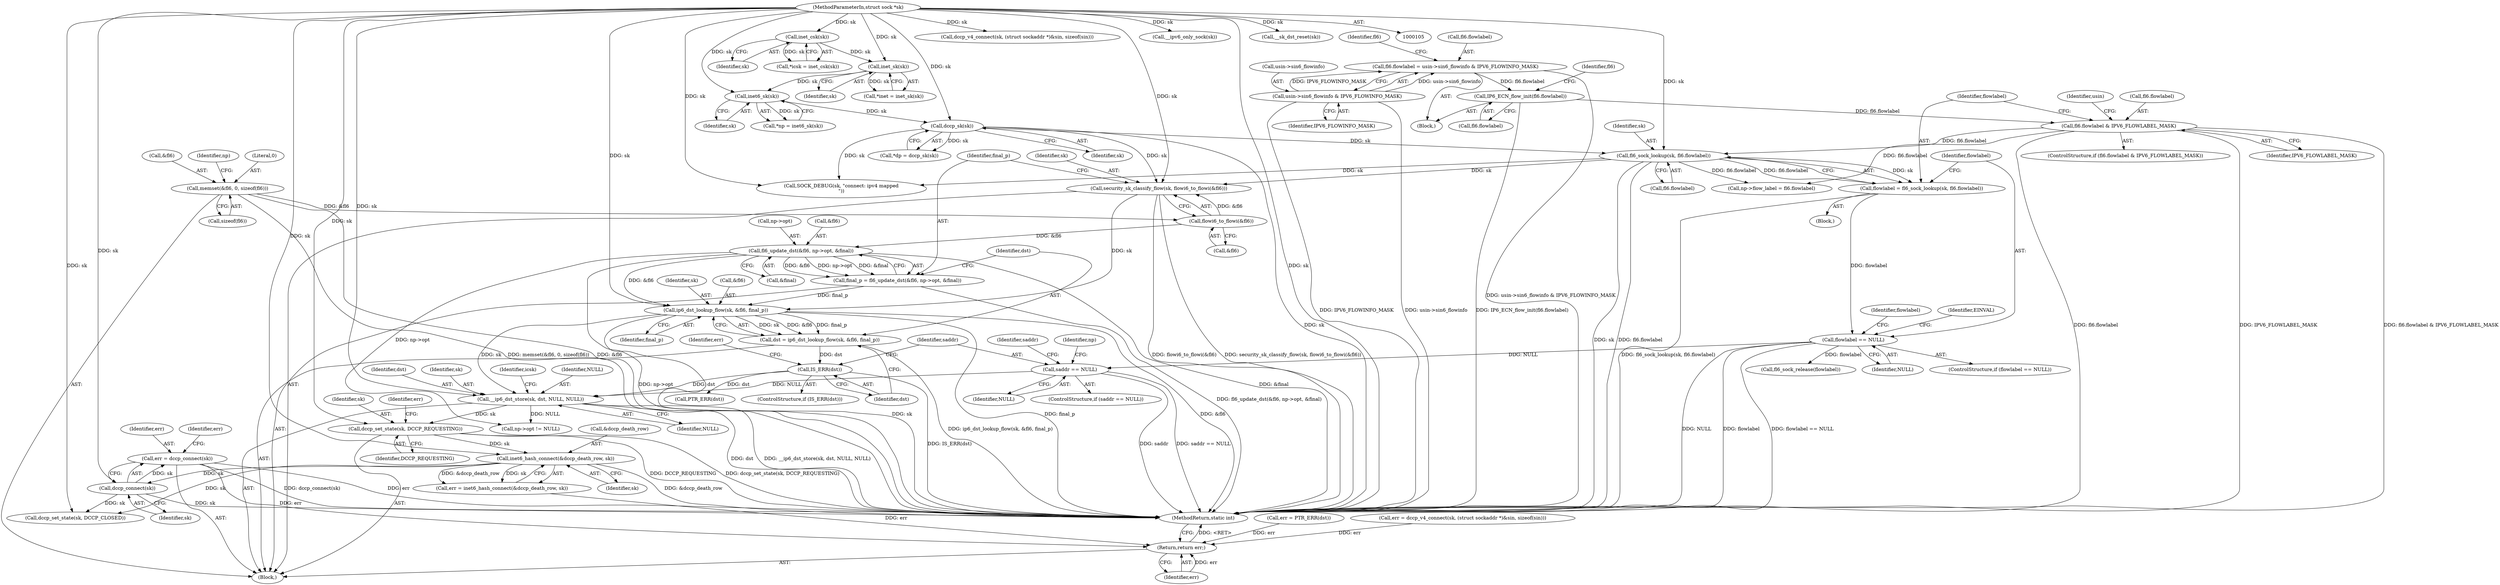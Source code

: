 digraph "1_linux_45f6fad84cc305103b28d73482b344d7f5b76f39@API" {
"1000586" [label="(Call,err = dccp_connect(sk))"];
"1000588" [label="(Call,dccp_connect(sk))"];
"1000558" [label="(Call,inet6_hash_connect(&dccp_death_row, sk))"];
"1000553" [label="(Call,dccp_set_state(sk, DCCP_REQUESTING))"];
"1000515" [label="(Call,__ip6_dst_store(sk, dst, NULL, NULL))"];
"1000473" [label="(Call,ip6_dst_lookup_flow(sk, &fl6, final_p))"];
"1000456" [label="(Call,security_sk_classify_flow(sk, flowi6_to_flowi(&fl6)))"];
"1000134" [label="(Call,dccp_sk(sk))"];
"1000129" [label="(Call,inet6_sk(sk))"];
"1000124" [label="(Call,inet_sk(sk))"];
"1000119" [label="(Call,inet_csk(sk))"];
"1000106" [label="(MethodParameterIn,struct sock *sk)"];
"1000201" [label="(Call,fl6_sock_lookup(sk, fl6.flowlabel))"];
"1000192" [label="(Call,fl6.flowlabel & IPV6_FLOWLABEL_MASK)"];
"1000187" [label="(Call,IP6_ECN_flow_init(fl6.flowlabel))"];
"1000178" [label="(Call,fl6.flowlabel = usin->sin6_flowinfo & IPV6_FLOWINFO_MASK)"];
"1000182" [label="(Call,usin->sin6_flowinfo & IPV6_FLOWINFO_MASK)"];
"1000458" [label="(Call,flowi6_to_flowi(&fl6))"];
"1000167" [label="(Call,memset(&fl6, 0, sizeof(fl6)))"];
"1000463" [label="(Call,fl6_update_dst(&fl6, np->opt, &final))"];
"1000461" [label="(Call,final_p = fl6_update_dst(&fl6, np->opt, &final))"];
"1000479" [label="(Call,IS_ERR(dst))"];
"1000471" [label="(Call,dst = ip6_dst_lookup_flow(sk, &fl6, final_p))"];
"1000488" [label="(Call,saddr == NULL)"];
"1000207" [label="(Call,flowlabel == NULL)"];
"1000199" [label="(Call,flowlabel = fl6_sock_lookup(sk, fl6.flowlabel))"];
"1000612" [label="(Return,return err;)"];
"1000561" [label="(Identifier,sk)"];
"1000189" [label="(Identifier,fl6)"];
"1000519" [label="(Identifier,NULL)"];
"1000482" [label="(Call,err = PTR_ERR(dst))"];
"1000109" [label="(Block,)"];
"1000117" [label="(Call,*icsk = inet_csk(sk))"];
"1000515" [label="(Call,__ip6_dst_store(sk, dst, NULL, NULL))"];
"1000477" [label="(Identifier,final_p)"];
"1000199" [label="(Call,flowlabel = fl6_sock_lookup(sk, fl6.flowlabel))"];
"1000464" [label="(Call,&fl6)"];
"1000469" [label="(Call,&final)"];
"1000197" [label="(Block,)"];
"1000120" [label="(Identifier,sk)"];
"1000475" [label="(Call,&fl6)"];
"1000127" [label="(Call,*np = inet6_sk(sk))"];
"1000526" [label="(Call,np->opt != NULL)"];
"1000506" [label="(Identifier,np)"];
"1000207" [label="(Call,flowlabel == NULL)"];
"1000362" [label="(Call,dccp_v4_connect(sk, (struct sockaddr *)&sin, sizeof(sin)))"];
"1000191" [label="(ControlStructure,if (fl6.flowlabel & IPV6_FLOWLABEL_MASK))"];
"1000555" [label="(Identifier,DCCP_REQUESTING)"];
"1000487" [label="(ControlStructure,if (saddr == NULL))"];
"1000187" [label="(Call,IP6_ECN_flow_init(fl6.flowlabel))"];
"1000175" [label="(Identifier,np)"];
"1000586" [label="(Call,err = dccp_connect(sk))"];
"1000360" [label="(Call,err = dccp_v4_connect(sk, (struct sockaddr *)&sin, sizeof(sin)))"];
"1000134" [label="(Call,dccp_sk(sk))"];
"1000122" [label="(Call,*inet = inet_sk(sk))"];
"1000517" [label="(Identifier,dst)"];
"1000188" [label="(Call,fl6.flowlabel)"];
"1000614" [label="(MethodReturn,static int)"];
"1000206" [label="(ControlStructure,if (flowlabel == NULL))"];
"1000591" [label="(Identifier,err)"];
"1000479" [label="(Call,IS_ERR(dst))"];
"1000466" [label="(Call,np->opt)"];
"1000125" [label="(Identifier,sk)"];
"1000182" [label="(Call,usin->sin6_flowinfo & IPV6_FLOWINFO_MASK)"];
"1000461" [label="(Call,final_p = fl6_update_dst(&fl6, np->opt, &final))"];
"1000179" [label="(Call,fl6.flowlabel)"];
"1000587" [label="(Identifier,err)"];
"1000478" [label="(ControlStructure,if (IS_ERR(dst)))"];
"1000212" [label="(Identifier,EINVAL)"];
"1000178" [label="(Call,fl6.flowlabel = usin->sin6_flowinfo & IPV6_FLOWINFO_MASK)"];
"1000319" [label="(Call,__ipv6_only_sock(sk))"];
"1000483" [label="(Identifier,err)"];
"1000459" [label="(Call,&fl6)"];
"1000200" [label="(Identifier,flowlabel)"];
"1000493" [label="(Identifier,saddr)"];
"1000201" [label="(Call,fl6_sock_lookup(sk, fl6.flowlabel))"];
"1000209" [label="(Identifier,NULL)"];
"1000613" [label="(Identifier,err)"];
"1000589" [label="(Identifier,sk)"];
"1000474" [label="(Identifier,sk)"];
"1000132" [label="(Call,*dp = dccp_sk(sk))"];
"1000488" [label="(Call,saddr == NULL)"];
"1000559" [label="(Call,&dccp_death_row)"];
"1000130" [label="(Identifier,sk)"];
"1000463" [label="(Call,fl6_update_dst(&fl6, np->opt, &final))"];
"1000106" [label="(MethodParameterIn,struct sock *sk)"];
"1000315" [label="(Call,SOCK_DEBUG(sk, \"connect: ipv4 mapped\n\"))"];
"1000599" [label="(Call,__sk_dst_reset(sk))"];
"1000588" [label="(Call,dccp_connect(sk))"];
"1000193" [label="(Call,fl6.flowlabel)"];
"1000129" [label="(Call,inet6_sk(sk))"];
"1000516" [label="(Identifier,sk)"];
"1000186" [label="(Identifier,IPV6_FLOWINFO_MASK)"];
"1000208" [label="(Identifier,flowlabel)"];
"1000457" [label="(Identifier,sk)"];
"1000489" [label="(Identifier,saddr)"];
"1000192" [label="(Call,fl6.flowlabel & IPV6_FLOWLABEL_MASK)"];
"1000183" [label="(Call,usin->sin6_flowinfo)"];
"1000214" [label="(Identifier,flowlabel)"];
"1000203" [label="(Call,fl6.flowlabel)"];
"1000177" [label="(Block,)"];
"1000296" [label="(Call,np->flow_label = fl6.flowlabel)"];
"1000462" [label="(Identifier,final_p)"];
"1000202" [label="(Identifier,sk)"];
"1000171" [label="(Call,sizeof(fl6))"];
"1000556" [label="(Call,err = inet6_hash_connect(&dccp_death_row, sk))"];
"1000456" [label="(Call,security_sk_classify_flow(sk, flowi6_to_flowi(&fl6)))"];
"1000471" [label="(Call,dst = ip6_dst_lookup_flow(sk, &fl6, final_p))"];
"1000558" [label="(Call,inet6_hash_connect(&dccp_death_row, sk))"];
"1000219" [label="(Identifier,usin)"];
"1000170" [label="(Literal,0)"];
"1000557" [label="(Identifier,err)"];
"1000167" [label="(Call,memset(&fl6, 0, sizeof(fl6)))"];
"1000554" [label="(Identifier,sk)"];
"1000194" [label="(Identifier,fl6)"];
"1000196" [label="(Identifier,IPV6_FLOWLABEL_MASK)"];
"1000119" [label="(Call,inet_csk(sk))"];
"1000124" [label="(Call,inet_sk(sk))"];
"1000213" [label="(Call,fl6_sock_release(flowlabel))"];
"1000135" [label="(Identifier,sk)"];
"1000480" [label="(Identifier,dst)"];
"1000553" [label="(Call,dccp_set_state(sk, DCCP_REQUESTING))"];
"1000522" [label="(Identifier,icsk)"];
"1000168" [label="(Call,&fl6)"];
"1000596" [label="(Call,dccp_set_state(sk, DCCP_CLOSED))"];
"1000472" [label="(Identifier,dst)"];
"1000458" [label="(Call,flowi6_to_flowi(&fl6))"];
"1000612" [label="(Return,return err;)"];
"1000518" [label="(Identifier,NULL)"];
"1000484" [label="(Call,PTR_ERR(dst))"];
"1000473" [label="(Call,ip6_dst_lookup_flow(sk, &fl6, final_p))"];
"1000490" [label="(Identifier,NULL)"];
"1000586" -> "1000109"  [label="AST: "];
"1000586" -> "1000588"  [label="CFG: "];
"1000587" -> "1000586"  [label="AST: "];
"1000588" -> "1000586"  [label="AST: "];
"1000591" -> "1000586"  [label="CFG: "];
"1000586" -> "1000614"  [label="DDG: dccp_connect(sk)"];
"1000586" -> "1000614"  [label="DDG: err"];
"1000588" -> "1000586"  [label="DDG: sk"];
"1000586" -> "1000612"  [label="DDG: err"];
"1000588" -> "1000589"  [label="CFG: "];
"1000589" -> "1000588"  [label="AST: "];
"1000588" -> "1000614"  [label="DDG: sk"];
"1000558" -> "1000588"  [label="DDG: sk"];
"1000106" -> "1000588"  [label="DDG: sk"];
"1000588" -> "1000596"  [label="DDG: sk"];
"1000558" -> "1000556"  [label="AST: "];
"1000558" -> "1000561"  [label="CFG: "];
"1000559" -> "1000558"  [label="AST: "];
"1000561" -> "1000558"  [label="AST: "];
"1000556" -> "1000558"  [label="CFG: "];
"1000558" -> "1000614"  [label="DDG: &dccp_death_row"];
"1000558" -> "1000556"  [label="DDG: &dccp_death_row"];
"1000558" -> "1000556"  [label="DDG: sk"];
"1000553" -> "1000558"  [label="DDG: sk"];
"1000106" -> "1000558"  [label="DDG: sk"];
"1000558" -> "1000596"  [label="DDG: sk"];
"1000553" -> "1000109"  [label="AST: "];
"1000553" -> "1000555"  [label="CFG: "];
"1000554" -> "1000553"  [label="AST: "];
"1000555" -> "1000553"  [label="AST: "];
"1000557" -> "1000553"  [label="CFG: "];
"1000553" -> "1000614"  [label="DDG: dccp_set_state(sk, DCCP_REQUESTING)"];
"1000553" -> "1000614"  [label="DDG: DCCP_REQUESTING"];
"1000515" -> "1000553"  [label="DDG: sk"];
"1000106" -> "1000553"  [label="DDG: sk"];
"1000515" -> "1000109"  [label="AST: "];
"1000515" -> "1000519"  [label="CFG: "];
"1000516" -> "1000515"  [label="AST: "];
"1000517" -> "1000515"  [label="AST: "];
"1000518" -> "1000515"  [label="AST: "];
"1000519" -> "1000515"  [label="AST: "];
"1000522" -> "1000515"  [label="CFG: "];
"1000515" -> "1000614"  [label="DDG: __ip6_dst_store(sk, dst, NULL, NULL)"];
"1000515" -> "1000614"  [label="DDG: dst"];
"1000473" -> "1000515"  [label="DDG: sk"];
"1000106" -> "1000515"  [label="DDG: sk"];
"1000479" -> "1000515"  [label="DDG: dst"];
"1000488" -> "1000515"  [label="DDG: NULL"];
"1000515" -> "1000526"  [label="DDG: NULL"];
"1000473" -> "1000471"  [label="AST: "];
"1000473" -> "1000477"  [label="CFG: "];
"1000474" -> "1000473"  [label="AST: "];
"1000475" -> "1000473"  [label="AST: "];
"1000477" -> "1000473"  [label="AST: "];
"1000471" -> "1000473"  [label="CFG: "];
"1000473" -> "1000614"  [label="DDG: sk"];
"1000473" -> "1000614"  [label="DDG: final_p"];
"1000473" -> "1000614"  [label="DDG: &fl6"];
"1000473" -> "1000471"  [label="DDG: sk"];
"1000473" -> "1000471"  [label="DDG: &fl6"];
"1000473" -> "1000471"  [label="DDG: final_p"];
"1000456" -> "1000473"  [label="DDG: sk"];
"1000106" -> "1000473"  [label="DDG: sk"];
"1000463" -> "1000473"  [label="DDG: &fl6"];
"1000461" -> "1000473"  [label="DDG: final_p"];
"1000456" -> "1000109"  [label="AST: "];
"1000456" -> "1000458"  [label="CFG: "];
"1000457" -> "1000456"  [label="AST: "];
"1000458" -> "1000456"  [label="AST: "];
"1000462" -> "1000456"  [label="CFG: "];
"1000456" -> "1000614"  [label="DDG: flowi6_to_flowi(&fl6)"];
"1000456" -> "1000614"  [label="DDG: security_sk_classify_flow(sk, flowi6_to_flowi(&fl6))"];
"1000134" -> "1000456"  [label="DDG: sk"];
"1000201" -> "1000456"  [label="DDG: sk"];
"1000106" -> "1000456"  [label="DDG: sk"];
"1000458" -> "1000456"  [label="DDG: &fl6"];
"1000134" -> "1000132"  [label="AST: "];
"1000134" -> "1000135"  [label="CFG: "];
"1000135" -> "1000134"  [label="AST: "];
"1000132" -> "1000134"  [label="CFG: "];
"1000134" -> "1000614"  [label="DDG: sk"];
"1000134" -> "1000132"  [label="DDG: sk"];
"1000129" -> "1000134"  [label="DDG: sk"];
"1000106" -> "1000134"  [label="DDG: sk"];
"1000134" -> "1000201"  [label="DDG: sk"];
"1000134" -> "1000315"  [label="DDG: sk"];
"1000129" -> "1000127"  [label="AST: "];
"1000129" -> "1000130"  [label="CFG: "];
"1000130" -> "1000129"  [label="AST: "];
"1000127" -> "1000129"  [label="CFG: "];
"1000129" -> "1000127"  [label="DDG: sk"];
"1000124" -> "1000129"  [label="DDG: sk"];
"1000106" -> "1000129"  [label="DDG: sk"];
"1000124" -> "1000122"  [label="AST: "];
"1000124" -> "1000125"  [label="CFG: "];
"1000125" -> "1000124"  [label="AST: "];
"1000122" -> "1000124"  [label="CFG: "];
"1000124" -> "1000122"  [label="DDG: sk"];
"1000119" -> "1000124"  [label="DDG: sk"];
"1000106" -> "1000124"  [label="DDG: sk"];
"1000119" -> "1000117"  [label="AST: "];
"1000119" -> "1000120"  [label="CFG: "];
"1000120" -> "1000119"  [label="AST: "];
"1000117" -> "1000119"  [label="CFG: "];
"1000119" -> "1000117"  [label="DDG: sk"];
"1000106" -> "1000119"  [label="DDG: sk"];
"1000106" -> "1000105"  [label="AST: "];
"1000106" -> "1000614"  [label="DDG: sk"];
"1000106" -> "1000201"  [label="DDG: sk"];
"1000106" -> "1000315"  [label="DDG: sk"];
"1000106" -> "1000319"  [label="DDG: sk"];
"1000106" -> "1000362"  [label="DDG: sk"];
"1000106" -> "1000596"  [label="DDG: sk"];
"1000106" -> "1000599"  [label="DDG: sk"];
"1000201" -> "1000199"  [label="AST: "];
"1000201" -> "1000203"  [label="CFG: "];
"1000202" -> "1000201"  [label="AST: "];
"1000203" -> "1000201"  [label="AST: "];
"1000199" -> "1000201"  [label="CFG: "];
"1000201" -> "1000614"  [label="DDG: fl6.flowlabel"];
"1000201" -> "1000614"  [label="DDG: sk"];
"1000201" -> "1000199"  [label="DDG: sk"];
"1000201" -> "1000199"  [label="DDG: fl6.flowlabel"];
"1000192" -> "1000201"  [label="DDG: fl6.flowlabel"];
"1000201" -> "1000296"  [label="DDG: fl6.flowlabel"];
"1000201" -> "1000315"  [label="DDG: sk"];
"1000192" -> "1000191"  [label="AST: "];
"1000192" -> "1000196"  [label="CFG: "];
"1000193" -> "1000192"  [label="AST: "];
"1000196" -> "1000192"  [label="AST: "];
"1000200" -> "1000192"  [label="CFG: "];
"1000219" -> "1000192"  [label="CFG: "];
"1000192" -> "1000614"  [label="DDG: fl6.flowlabel"];
"1000192" -> "1000614"  [label="DDG: IPV6_FLOWLABEL_MASK"];
"1000192" -> "1000614"  [label="DDG: fl6.flowlabel & IPV6_FLOWLABEL_MASK"];
"1000187" -> "1000192"  [label="DDG: fl6.flowlabel"];
"1000192" -> "1000296"  [label="DDG: fl6.flowlabel"];
"1000187" -> "1000177"  [label="AST: "];
"1000187" -> "1000188"  [label="CFG: "];
"1000188" -> "1000187"  [label="AST: "];
"1000194" -> "1000187"  [label="CFG: "];
"1000187" -> "1000614"  [label="DDG: IP6_ECN_flow_init(fl6.flowlabel)"];
"1000178" -> "1000187"  [label="DDG: fl6.flowlabel"];
"1000178" -> "1000177"  [label="AST: "];
"1000178" -> "1000182"  [label="CFG: "];
"1000179" -> "1000178"  [label="AST: "];
"1000182" -> "1000178"  [label="AST: "];
"1000189" -> "1000178"  [label="CFG: "];
"1000178" -> "1000614"  [label="DDG: usin->sin6_flowinfo & IPV6_FLOWINFO_MASK"];
"1000182" -> "1000178"  [label="DDG: usin->sin6_flowinfo"];
"1000182" -> "1000178"  [label="DDG: IPV6_FLOWINFO_MASK"];
"1000182" -> "1000186"  [label="CFG: "];
"1000183" -> "1000182"  [label="AST: "];
"1000186" -> "1000182"  [label="AST: "];
"1000182" -> "1000614"  [label="DDG: IPV6_FLOWINFO_MASK"];
"1000182" -> "1000614"  [label="DDG: usin->sin6_flowinfo"];
"1000458" -> "1000459"  [label="CFG: "];
"1000459" -> "1000458"  [label="AST: "];
"1000167" -> "1000458"  [label="DDG: &fl6"];
"1000458" -> "1000463"  [label="DDG: &fl6"];
"1000167" -> "1000109"  [label="AST: "];
"1000167" -> "1000171"  [label="CFG: "];
"1000168" -> "1000167"  [label="AST: "];
"1000170" -> "1000167"  [label="AST: "];
"1000171" -> "1000167"  [label="AST: "];
"1000175" -> "1000167"  [label="CFG: "];
"1000167" -> "1000614"  [label="DDG: &fl6"];
"1000167" -> "1000614"  [label="DDG: memset(&fl6, 0, sizeof(fl6))"];
"1000463" -> "1000461"  [label="AST: "];
"1000463" -> "1000469"  [label="CFG: "];
"1000464" -> "1000463"  [label="AST: "];
"1000466" -> "1000463"  [label="AST: "];
"1000469" -> "1000463"  [label="AST: "];
"1000461" -> "1000463"  [label="CFG: "];
"1000463" -> "1000614"  [label="DDG: &final"];
"1000463" -> "1000614"  [label="DDG: np->opt"];
"1000463" -> "1000461"  [label="DDG: &fl6"];
"1000463" -> "1000461"  [label="DDG: np->opt"];
"1000463" -> "1000461"  [label="DDG: &final"];
"1000463" -> "1000526"  [label="DDG: np->opt"];
"1000461" -> "1000109"  [label="AST: "];
"1000462" -> "1000461"  [label="AST: "];
"1000472" -> "1000461"  [label="CFG: "];
"1000461" -> "1000614"  [label="DDG: fl6_update_dst(&fl6, np->opt, &final)"];
"1000479" -> "1000478"  [label="AST: "];
"1000479" -> "1000480"  [label="CFG: "];
"1000480" -> "1000479"  [label="AST: "];
"1000483" -> "1000479"  [label="CFG: "];
"1000489" -> "1000479"  [label="CFG: "];
"1000479" -> "1000614"  [label="DDG: IS_ERR(dst)"];
"1000471" -> "1000479"  [label="DDG: dst"];
"1000479" -> "1000484"  [label="DDG: dst"];
"1000471" -> "1000109"  [label="AST: "];
"1000472" -> "1000471"  [label="AST: "];
"1000480" -> "1000471"  [label="CFG: "];
"1000471" -> "1000614"  [label="DDG: ip6_dst_lookup_flow(sk, &fl6, final_p)"];
"1000488" -> "1000487"  [label="AST: "];
"1000488" -> "1000490"  [label="CFG: "];
"1000489" -> "1000488"  [label="AST: "];
"1000490" -> "1000488"  [label="AST: "];
"1000493" -> "1000488"  [label="CFG: "];
"1000506" -> "1000488"  [label="CFG: "];
"1000488" -> "1000614"  [label="DDG: saddr"];
"1000488" -> "1000614"  [label="DDG: saddr == NULL"];
"1000207" -> "1000488"  [label="DDG: NULL"];
"1000207" -> "1000206"  [label="AST: "];
"1000207" -> "1000209"  [label="CFG: "];
"1000208" -> "1000207"  [label="AST: "];
"1000209" -> "1000207"  [label="AST: "];
"1000212" -> "1000207"  [label="CFG: "];
"1000214" -> "1000207"  [label="CFG: "];
"1000207" -> "1000614"  [label="DDG: NULL"];
"1000207" -> "1000614"  [label="DDG: flowlabel"];
"1000207" -> "1000614"  [label="DDG: flowlabel == NULL"];
"1000199" -> "1000207"  [label="DDG: flowlabel"];
"1000207" -> "1000213"  [label="DDG: flowlabel"];
"1000199" -> "1000197"  [label="AST: "];
"1000200" -> "1000199"  [label="AST: "];
"1000208" -> "1000199"  [label="CFG: "];
"1000199" -> "1000614"  [label="DDG: fl6_sock_lookup(sk, fl6.flowlabel)"];
"1000612" -> "1000109"  [label="AST: "];
"1000612" -> "1000613"  [label="CFG: "];
"1000613" -> "1000612"  [label="AST: "];
"1000614" -> "1000612"  [label="CFG: "];
"1000612" -> "1000614"  [label="DDG: <RET>"];
"1000613" -> "1000612"  [label="DDG: err"];
"1000360" -> "1000612"  [label="DDG: err"];
"1000556" -> "1000612"  [label="DDG: err"];
"1000482" -> "1000612"  [label="DDG: err"];
}
